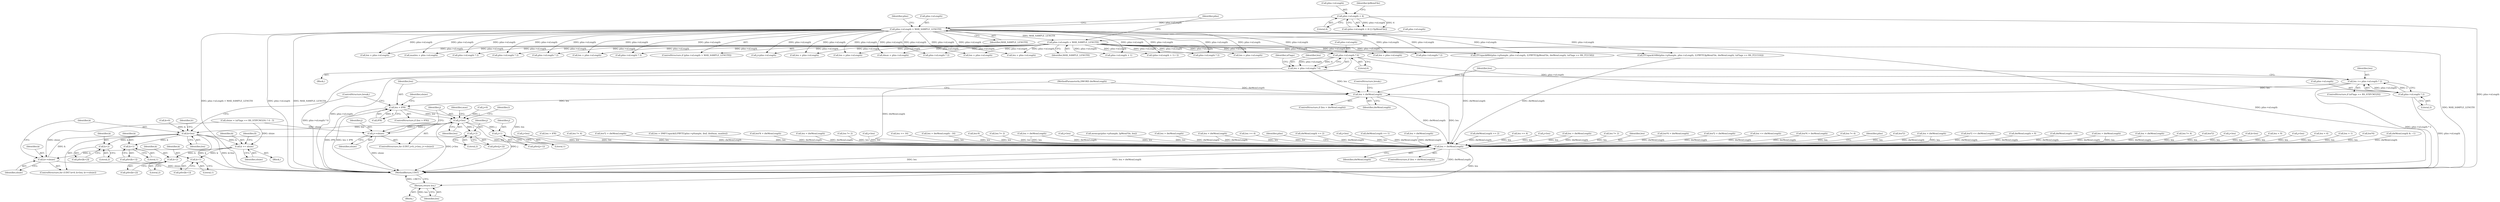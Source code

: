 digraph "0_gstreamer_bc2cdd57d549ab3ba59782e9b395d0cd683fd3ac@pointer" {
"1001698" [label="(Call,pIns->nLength * 6)"];
"1000139" [label="(Call,pIns->nLength = MAX_SAMPLE_LENGTH)"];
"1000134" [label="(Call,pIns->nLength > MAX_SAMPLE_LENGTH)"];
"1000124" [label="(Call,pIns->nLength < 4)"];
"1001696" [label="(Call,len = pIns->nLength * 6)"];
"1001707" [label="(Call,len += pIns->nLength * 2)"];
"1001715" [label="(Call,len > dwMemLength)"];
"1001720" [label="(Call,len > 8*8)"];
"1001756" [label="(Call,j<len)"];
"1001759" [label="(Call,j+=slsize)"];
"1001773" [label="(Call,j+2)"];
"1001779" [label="(Call,j+1)"];
"1001826" [label="(Call,k<len)"];
"1001843" [label="(Call,k+2)"];
"1001849" [label="(Call,k+1)"];
"1001857" [label="(Call,k += slsize)"];
"1001829" [label="(Call,k+=slsize)"];
"1001870" [label="(Call,k+2)"];
"1001876" [label="(Call,k+1)"];
"1002016" [label="(Call,len > dwMemLength)"];
"1002043" [label="(Return,return len;)"];
"1001709" [label="(Call,pIns->nLength * 2)"];
"1001878" [label="(Literal,1)"];
"1001859" [label="(Identifier,slsize)"];
"1000391" [label="(Call,len += 16)"];
"1000308" [label="(Call,len > dwMemLength - 16)"];
"1001862" [label="(Identifier,ll)"];
"1001826" [label="(Call,k<len)"];
"1001845" [label="(Literal,2)"];
"1000197" [label="(Block,)"];
"1001757" [label="(Identifier,j)"];
"1001228" [label="(Call,len-9)"];
"1000836" [label="(Call,len = pIns->nLength)"];
"1000694" [label="(Call,len *= 2)"];
"1001828" [label="(Identifier,len)"];
"1001759" [label="(Call,j+=slsize)"];
"1001830" [label="(Identifier,k)"];
"1002045" [label="(MethodReturn,UINT)"];
"1001871" [label="(Identifier,k)"];
"1001857" [label="(Call,k += slsize)"];
"1000128" [label="(Literal,4)"];
"1000577" [label="(Call,len > dwMemLength)"];
"1000485" [label="(Call,j<len)"];
"1002009" [label="(Call,memcpy(pIns->pSample, lpMemFile, len))"];
"1000741" [label="(Call,len*2 > dwMemLength)"];
"1001719" [label="(ControlStructure,if (len > 8*8))"];
"1001831" [label="(Identifier,slsize)"];
"1000926" [label="(Call,len *= 4)"];
"1001002" [label="(Call,len*2 > dwMemLength)"];
"1001511" [label="(Call,len = DMFUnpack((LPBYTE)pIns->pSample, ibuf, ibufmax, maxlen))"];
"1001780" [label="(Identifier,j)"];
"1000134" [label="(Call,pIns->nLength > MAX_SAMPLE_LENGTH)"];
"1000139" [label="(Call,pIns->nLength = MAX_SAMPLE_LENGTH)"];
"1001093" [label="(Call,len*4 > dwMemLength)"];
"1000206" [label="(Call,len > dwMemLength)"];
"1000809" [label="(Call,len *= 2)"];
"1000277" [label="(Call,j<len)"];
"1000125" [label="(Call,pIns->nLength)"];
"1000620" [label="(Call,pIns->nLength * 2)"];
"1000965" [label="(Call,ITUnpack16Bit(pIns->pSample, pIns->nLength, (LPBYTE)lpMemFile, dwMemLength, (nFlags == RS_IT21516)))"];
"1000513" [label="(Call,len > dwMemLength)"];
"1001835" [label="(Identifier,lr)"];
"1002016" [label="(Call,len > dwMemLength)"];
"1001527" [label="(Call,pIns->nLength * 3)"];
"1001901" [label="(ControlStructure,break;)"];
"1000405" [label="(Call,len > dwMemLength)"];
"1001781" [label="(Literal,1)"];
"1001703" [label="(ControlStructure,if (nFlags == RS_STIPCM32S))"];
"1001847" [label="(Call,pSrc[k+1])"];
"1001320" [label="(Call,len >= 4)"];
"1001771" [label="(Call,pSrc[j+2])"];
"1002018" [label="(Identifier,dwMemLength)"];
"1001841" [label="(Call,pSrc[k+2])"];
"1001366" [label="(Call,j<pIns->nLength)"];
"1002022" [label="(Identifier,pIns)"];
"1000996" [label="(Call,len = pIns->nLength)"];
"1001775" [label="(Literal,2)"];
"1001696" [label="(Call,len = pIns->nLength * 6)"];
"1001709" [label="(Call,pIns->nLength * 2)"];
"1001100" [label="(Call,dwMemLength >> 2)"];
"1000432" [label="(Call,j<len)"];
"1001009" [label="(Call,dwMemLength >> 1)"];
"1001832" [label="(Block,)"];
"1001721" [label="(Identifier,len)"];
"1001756" [label="(Call,j<len)"];
"1001203" [label="(Call,len > dwMemLength)"];
"1001917" [label="(Call,dwMemLength >> 2)"];
"1001478" [label="(Call,len >= 4)"];
"1000227" [label="(Call,j<len)"];
"1000200" [label="(Call,len = pIns->nLength)"];
"1000246" [label="(Call,len = pIns->nLength)"];
"1001851" [label="(Literal,1)"];
"1001714" [label="(ControlStructure,if (len > dwMemLength))"];
"1001823" [label="(Call,k=0)"];
"1001483" [label="(Call,maxlen = pIns->nLength)"];
"1001245" [label="(Call,len > dwMemLength)"];
"1001068" [label="(Call,len *= 2)"];
"1002017" [label="(Identifier,len)"];
"1000143" [label="(Identifier,MAX_SAMPLE_LENGTH)"];
"1001722" [label="(Call,8*8)"];
"1001910" [label="(Call,len*4 > dwMemLength)"];
"1001850" [label="(Identifier,k)"];
"1001716" [label="(Identifier,len)"];
"1001758" [label="(Identifier,len)"];
"1001870" [label="(Call,k+2)"];
"1000105" [label="(MethodParameterIn,DWORD dwMemLength)"];
"1000140" [label="(Call,pIns->nLength)"];
"1000130" [label="(Identifier,lpMemFile)"];
"1000571" [label="(Call,pIns->nLength * 2)"];
"1000463" [label="(Call,len <= dwMemLength)"];
"1000856" [label="(Call,len*4 > dwMemLength)"];
"1000507" [label="(Call,pIns->nLength * 2)"];
"1001876" [label="(Call,k+1)"];
"1000950" [label="(Call,ITUnpack8Bit(pIns->pSample, pIns->nLength, (LPBYTE)lpMemFile, dwMemLength, (nFlags == RS_IT2158)))"];
"1000106" [label="(Block,)"];
"1001988" [label="(Call,len *= 4)"];
"1001702" [label="(Literal,6)"];
"1001858" [label="(Identifier,k)"];
"1001807" [label="(Identifier,max)"];
"1000133" [label="(ControlStructure,if (pIns->nLength > MAX_SAMPLE_LENGTH))"];
"1002044" [label="(Identifier,len)"];
"1000141" [label="(Identifier,pIns)"];
"1002042" [label="(Identifier,pIns)"];
"1000300" [label="(Call,(pIns->nLength + 1) / 2)"];
"1001710" [label="(Call,pIns->nLength)"];
"1001844" [label="(Identifier,k)"];
"1001877" [label="(Identifier,k)"];
"1000457" [label="(Call,pIns->nLength * 2)"];
"1000627" [label="(Call,len*2)"];
"1001542" [label="(Call,len > dwMemLength)"];
"1000626" [label="(Call,len*2 <= dwMemLength)"];
"1001705" [label="(Identifier,nFlags)"];
"1000721" [label="(Call,len = pIns->nLength)"];
"1001829" [label="(Call,k+=slsize)"];
"1001753" [label="(Call,j=0)"];
"1001171" [label="(Call,dwMemLength > 9)"];
"1000310" [label="(Call,dwMemLength - 16)"];
"1001993" [label="(Call,len = pIns->nLength)"];
"1001727" [label="(Call,slsize = (nFlags == RS_STIPCM32S) ? 4 : 3)"];
"1002043" [label="(Return,return len;)"];
"1000252" [label="(Call,len > dwMemLength)"];
"1001751" [label="(ControlStructure,for (UINT j=0; j<len; j+=slsize))"];
"1001999" [label="(Call,len > dwMemLength)"];
"1000146" [label="(Identifier,pIns)"];
"1000399" [label="(Call,pIns->nLength * 2)"];
"1001874" [label="(Call,pSrc[k+1])"];
"1001161" [label="(Call,len *= 4)"];
"1001210" [label="(Call,dmax = pIns->nLength)"];
"1001760" [label="(Identifier,j)"];
"1001872" [label="(Literal,2)"];
"1001239" [label="(Call,pIns->nLength * 2)"];
"1000742" [label="(Call,len*2)"];
"1001699" [label="(Call,pIns->nLength)"];
"1000138" [label="(Identifier,MAX_SAMPLE_LENGTH)"];
"1001773" [label="(Call,j+2)"];
"1000600" [label="(Call,j<len)"];
"1001653" [label="(Call,k<len)"];
"1001698" [label="(Call,pIns->nLength * 6)"];
"1001774" [label="(Identifier,j)"];
"1001087" [label="(Call,len = pIns->nLength)"];
"1001761" [label="(Identifier,slsize)"];
"1001821" [label="(ControlStructure,for (UINT k=0; k<len; k+=slsize))"];
"1001904" [label="(Call,len = pIns->nLength)"];
"1001167" [label="(Call,len = 9)"];
"1000545" [label="(Call,j<len)"];
"1000938" [label="(Call,len < 4)"];
"1001765" [label="(Identifier,l)"];
"1000124" [label="(Call,pIns->nLength < 4)"];
"1000135" [label="(Call,pIns->nLength)"];
"1000123" [label="(Call,(pIns->nLength < 4) || (!lpMemFile))"];
"1001720" [label="(Call,len > 8*8)"];
"1001707" [label="(Call,len += pIns->nLength * 2)"];
"1000522" [label="(Call,len > 1)"];
"1000301" [label="(Call,pIns->nLength + 1)"];
"1001779" [label="(Call,j+1)"];
"1000857" [label="(Call,len*4)"];
"1001715" [label="(Call,len > dwMemLength)"];
"1001827" [label="(Identifier,k)"];
"1002015" [label="(ControlStructure,if (len > dwMemLength))"];
"1001718" [label="(ControlStructure,break;)"];
"1001717" [label="(Identifier,dwMemLength)"];
"1001697" [label="(Identifier,len)"];
"1001777" [label="(Call,pSrc[j+1])"];
"1000518" [label="(Call,dwMemLength & ~1)"];
"1001849" [label="(Call,k+1)"];
"1001295" [label="(Call,j<len)"];
"1001708" [label="(Identifier,len)"];
"1001843" [label="(Call,k+2)"];
"1001547" [label="(Call,len > 4*8)"];
"1001713" [label="(Literal,2)"];
"1001728" [label="(Identifier,slsize)"];
"1001868" [label="(Call,pSrc[k+2])"];
"1001698" -> "1001696"  [label="AST: "];
"1001698" -> "1001702"  [label="CFG: "];
"1001699" -> "1001698"  [label="AST: "];
"1001702" -> "1001698"  [label="AST: "];
"1001696" -> "1001698"  [label="CFG: "];
"1001698" -> "1002045"  [label="DDG: pIns->nLength"];
"1001698" -> "1001696"  [label="DDG: pIns->nLength"];
"1001698" -> "1001696"  [label="DDG: 6"];
"1000139" -> "1001698"  [label="DDG: pIns->nLength"];
"1000134" -> "1001698"  [label="DDG: pIns->nLength"];
"1001698" -> "1001709"  [label="DDG: pIns->nLength"];
"1000139" -> "1000133"  [label="AST: "];
"1000139" -> "1000143"  [label="CFG: "];
"1000140" -> "1000139"  [label="AST: "];
"1000143" -> "1000139"  [label="AST: "];
"1000146" -> "1000139"  [label="CFG: "];
"1000139" -> "1002045"  [label="DDG: pIns->nLength"];
"1000139" -> "1002045"  [label="DDG: MAX_SAMPLE_LENGTH"];
"1000134" -> "1000139"  [label="DDG: MAX_SAMPLE_LENGTH"];
"1000139" -> "1000200"  [label="DDG: pIns->nLength"];
"1000139" -> "1000246"  [label="DDG: pIns->nLength"];
"1000139" -> "1000300"  [label="DDG: pIns->nLength"];
"1000139" -> "1000301"  [label="DDG: pIns->nLength"];
"1000139" -> "1000399"  [label="DDG: pIns->nLength"];
"1000139" -> "1000457"  [label="DDG: pIns->nLength"];
"1000139" -> "1000507"  [label="DDG: pIns->nLength"];
"1000139" -> "1000571"  [label="DDG: pIns->nLength"];
"1000139" -> "1000620"  [label="DDG: pIns->nLength"];
"1000139" -> "1000721"  [label="DDG: pIns->nLength"];
"1000139" -> "1000836"  [label="DDG: pIns->nLength"];
"1000139" -> "1000950"  [label="DDG: pIns->nLength"];
"1000139" -> "1000965"  [label="DDG: pIns->nLength"];
"1000139" -> "1000996"  [label="DDG: pIns->nLength"];
"1000139" -> "1001087"  [label="DDG: pIns->nLength"];
"1000139" -> "1001210"  [label="DDG: pIns->nLength"];
"1000139" -> "1001239"  [label="DDG: pIns->nLength"];
"1000139" -> "1001366"  [label="DDG: pIns->nLength"];
"1000139" -> "1001483"  [label="DDG: pIns->nLength"];
"1000139" -> "1001527"  [label="DDG: pIns->nLength"];
"1000139" -> "1001904"  [label="DDG: pIns->nLength"];
"1000139" -> "1001993"  [label="DDG: pIns->nLength"];
"1000134" -> "1000133"  [label="AST: "];
"1000134" -> "1000138"  [label="CFG: "];
"1000135" -> "1000134"  [label="AST: "];
"1000138" -> "1000134"  [label="AST: "];
"1000141" -> "1000134"  [label="CFG: "];
"1000146" -> "1000134"  [label="CFG: "];
"1000134" -> "1002045"  [label="DDG: pIns->nLength > MAX_SAMPLE_LENGTH"];
"1000134" -> "1002045"  [label="DDG: pIns->nLength"];
"1000134" -> "1002045"  [label="DDG: MAX_SAMPLE_LENGTH"];
"1000124" -> "1000134"  [label="DDG: pIns->nLength"];
"1000134" -> "1000200"  [label="DDG: pIns->nLength"];
"1000134" -> "1000246"  [label="DDG: pIns->nLength"];
"1000134" -> "1000300"  [label="DDG: pIns->nLength"];
"1000134" -> "1000301"  [label="DDG: pIns->nLength"];
"1000134" -> "1000399"  [label="DDG: pIns->nLength"];
"1000134" -> "1000457"  [label="DDG: pIns->nLength"];
"1000134" -> "1000507"  [label="DDG: pIns->nLength"];
"1000134" -> "1000571"  [label="DDG: pIns->nLength"];
"1000134" -> "1000620"  [label="DDG: pIns->nLength"];
"1000134" -> "1000721"  [label="DDG: pIns->nLength"];
"1000134" -> "1000836"  [label="DDG: pIns->nLength"];
"1000134" -> "1000950"  [label="DDG: pIns->nLength"];
"1000134" -> "1000965"  [label="DDG: pIns->nLength"];
"1000134" -> "1000996"  [label="DDG: pIns->nLength"];
"1000134" -> "1001087"  [label="DDG: pIns->nLength"];
"1000134" -> "1001210"  [label="DDG: pIns->nLength"];
"1000134" -> "1001239"  [label="DDG: pIns->nLength"];
"1000134" -> "1001366"  [label="DDG: pIns->nLength"];
"1000134" -> "1001483"  [label="DDG: pIns->nLength"];
"1000134" -> "1001527"  [label="DDG: pIns->nLength"];
"1000134" -> "1001904"  [label="DDG: pIns->nLength"];
"1000134" -> "1001993"  [label="DDG: pIns->nLength"];
"1000124" -> "1000123"  [label="AST: "];
"1000124" -> "1000128"  [label="CFG: "];
"1000125" -> "1000124"  [label="AST: "];
"1000128" -> "1000124"  [label="AST: "];
"1000130" -> "1000124"  [label="CFG: "];
"1000123" -> "1000124"  [label="CFG: "];
"1000124" -> "1002045"  [label="DDG: pIns->nLength"];
"1000124" -> "1000123"  [label="DDG: pIns->nLength"];
"1000124" -> "1000123"  [label="DDG: 4"];
"1001696" -> "1000197"  [label="AST: "];
"1001697" -> "1001696"  [label="AST: "];
"1001705" -> "1001696"  [label="CFG: "];
"1001696" -> "1002045"  [label="DDG: pIns->nLength * 6"];
"1001696" -> "1001707"  [label="DDG: len"];
"1001696" -> "1001715"  [label="DDG: len"];
"1001707" -> "1001703"  [label="AST: "];
"1001707" -> "1001709"  [label="CFG: "];
"1001708" -> "1001707"  [label="AST: "];
"1001709" -> "1001707"  [label="AST: "];
"1001716" -> "1001707"  [label="CFG: "];
"1001707" -> "1002045"  [label="DDG: pIns->nLength * 2"];
"1001709" -> "1001707"  [label="DDG: pIns->nLength"];
"1001709" -> "1001707"  [label="DDG: 2"];
"1001707" -> "1001715"  [label="DDG: len"];
"1001715" -> "1001714"  [label="AST: "];
"1001715" -> "1001717"  [label="CFG: "];
"1001716" -> "1001715"  [label="AST: "];
"1001717" -> "1001715"  [label="AST: "];
"1001718" -> "1001715"  [label="CFG: "];
"1001721" -> "1001715"  [label="CFG: "];
"1000105" -> "1001715"  [label="DDG: dwMemLength"];
"1001715" -> "1001720"  [label="DDG: len"];
"1001715" -> "1002016"  [label="DDG: len"];
"1001715" -> "1002016"  [label="DDG: dwMemLength"];
"1001720" -> "1001719"  [label="AST: "];
"1001720" -> "1001722"  [label="CFG: "];
"1001721" -> "1001720"  [label="AST: "];
"1001722" -> "1001720"  [label="AST: "];
"1001728" -> "1001720"  [label="CFG: "];
"1001901" -> "1001720"  [label="CFG: "];
"1001720" -> "1002045"  [label="DDG: 8*8"];
"1001720" -> "1002045"  [label="DDG: len > 8*8"];
"1001722" -> "1001720"  [label="DDG: 8"];
"1001720" -> "1001756"  [label="DDG: len"];
"1001720" -> "1002016"  [label="DDG: len"];
"1001756" -> "1001751"  [label="AST: "];
"1001756" -> "1001758"  [label="CFG: "];
"1001757" -> "1001756"  [label="AST: "];
"1001758" -> "1001756"  [label="AST: "];
"1001765" -> "1001756"  [label="CFG: "];
"1001807" -> "1001756"  [label="CFG: "];
"1001756" -> "1002045"  [label="DDG: j<len"];
"1001756" -> "1002045"  [label="DDG: j"];
"1001759" -> "1001756"  [label="DDG: j"];
"1001753" -> "1001756"  [label="DDG: j"];
"1001756" -> "1001759"  [label="DDG: j"];
"1001756" -> "1001773"  [label="DDG: j"];
"1001756" -> "1001779"  [label="DDG: j"];
"1001756" -> "1001826"  [label="DDG: len"];
"1001759" -> "1001751"  [label="AST: "];
"1001759" -> "1001761"  [label="CFG: "];
"1001760" -> "1001759"  [label="AST: "];
"1001761" -> "1001759"  [label="AST: "];
"1001757" -> "1001759"  [label="CFG: "];
"1001759" -> "1002045"  [label="DDG: slsize"];
"1001727" -> "1001759"  [label="DDG: slsize"];
"1001773" -> "1001771"  [label="AST: "];
"1001773" -> "1001775"  [label="CFG: "];
"1001774" -> "1001773"  [label="AST: "];
"1001775" -> "1001773"  [label="AST: "];
"1001771" -> "1001773"  [label="CFG: "];
"1001779" -> "1001777"  [label="AST: "];
"1001779" -> "1001781"  [label="CFG: "];
"1001780" -> "1001779"  [label="AST: "];
"1001781" -> "1001779"  [label="AST: "];
"1001777" -> "1001779"  [label="CFG: "];
"1001826" -> "1001821"  [label="AST: "];
"1001826" -> "1001828"  [label="CFG: "];
"1001827" -> "1001826"  [label="AST: "];
"1001828" -> "1001826"  [label="AST: "];
"1001835" -> "1001826"  [label="CFG: "];
"1001901" -> "1001826"  [label="CFG: "];
"1001826" -> "1002045"  [label="DDG: k<len"];
"1001826" -> "1002045"  [label="DDG: k"];
"1001829" -> "1001826"  [label="DDG: k"];
"1001823" -> "1001826"  [label="DDG: k"];
"1001826" -> "1001843"  [label="DDG: k"];
"1001826" -> "1001849"  [label="DDG: k"];
"1001826" -> "1001857"  [label="DDG: k"];
"1001826" -> "1002016"  [label="DDG: len"];
"1001843" -> "1001841"  [label="AST: "];
"1001843" -> "1001845"  [label="CFG: "];
"1001844" -> "1001843"  [label="AST: "];
"1001845" -> "1001843"  [label="AST: "];
"1001841" -> "1001843"  [label="CFG: "];
"1001849" -> "1001847"  [label="AST: "];
"1001849" -> "1001851"  [label="CFG: "];
"1001850" -> "1001849"  [label="AST: "];
"1001851" -> "1001849"  [label="AST: "];
"1001847" -> "1001849"  [label="CFG: "];
"1001857" -> "1001832"  [label="AST: "];
"1001857" -> "1001859"  [label="CFG: "];
"1001858" -> "1001857"  [label="AST: "];
"1001859" -> "1001857"  [label="AST: "];
"1001862" -> "1001857"  [label="CFG: "];
"1001857" -> "1001829"  [label="DDG: k"];
"1001727" -> "1001857"  [label="DDG: slsize"];
"1001857" -> "1001870"  [label="DDG: k"];
"1001857" -> "1001876"  [label="DDG: k"];
"1001829" -> "1001821"  [label="AST: "];
"1001829" -> "1001831"  [label="CFG: "];
"1001830" -> "1001829"  [label="AST: "];
"1001831" -> "1001829"  [label="AST: "];
"1001827" -> "1001829"  [label="CFG: "];
"1001829" -> "1002045"  [label="DDG: slsize"];
"1001727" -> "1001829"  [label="DDG: slsize"];
"1001870" -> "1001868"  [label="AST: "];
"1001870" -> "1001872"  [label="CFG: "];
"1001871" -> "1001870"  [label="AST: "];
"1001872" -> "1001870"  [label="AST: "];
"1001868" -> "1001870"  [label="CFG: "];
"1001876" -> "1001874"  [label="AST: "];
"1001876" -> "1001878"  [label="CFG: "];
"1001877" -> "1001876"  [label="AST: "];
"1001878" -> "1001876"  [label="AST: "];
"1001874" -> "1001876"  [label="CFG: "];
"1002016" -> "1002015"  [label="AST: "];
"1002016" -> "1002018"  [label="CFG: "];
"1002017" -> "1002016"  [label="AST: "];
"1002018" -> "1002016"  [label="AST: "];
"1002022" -> "1002016"  [label="CFG: "];
"1002042" -> "1002016"  [label="CFG: "];
"1002016" -> "1002045"  [label="DDG: dwMemLength"];
"1002016" -> "1002045"  [label="DDG: len"];
"1002016" -> "1002045"  [label="DDG: len > dwMemLength"];
"1000308" -> "1002016"  [label="DDG: len"];
"1001511" -> "1002016"  [label="DDG: len"];
"1001245" -> "1002016"  [label="DDG: len"];
"1001245" -> "1002016"  [label="DDG: dwMemLength"];
"1000577" -> "1002016"  [label="DDG: len"];
"1000577" -> "1002016"  [label="DDG: dwMemLength"];
"1001167" -> "1002016"  [label="DDG: len"];
"1000405" -> "1002016"  [label="DDG: len"];
"1000405" -> "1002016"  [label="DDG: dwMemLength"];
"1001161" -> "1002016"  [label="DDG: len"];
"1001295" -> "1002016"  [label="DDG: len"];
"1000857" -> "1002016"  [label="DDG: len"];
"1000809" -> "1002016"  [label="DDG: len"];
"1000938" -> "1002016"  [label="DDG: len"];
"1001988" -> "1002016"  [label="DDG: len"];
"1000694" -> "1002016"  [label="DDG: len"];
"1000252" -> "1002016"  [label="DDG: len"];
"1000252" -> "1002016"  [label="DDG: dwMemLength"];
"1001228" -> "1002016"  [label="DDG: len"];
"1000391" -> "1002016"  [label="DDG: len"];
"1000600" -> "1002016"  [label="DDG: len"];
"1001542" -> "1002016"  [label="DDG: len"];
"1001542" -> "1002016"  [label="DDG: dwMemLength"];
"1001320" -> "1002016"  [label="DDG: len"];
"1000926" -> "1002016"  [label="DDG: len"];
"1000432" -> "1002016"  [label="DDG: len"];
"1000227" -> "1002016"  [label="DDG: len"];
"1000627" -> "1002016"  [label="DDG: len"];
"1001068" -> "1002016"  [label="DDG: len"];
"1000742" -> "1002016"  [label="DDG: len"];
"1001478" -> "1002016"  [label="DDG: len"];
"1002009" -> "1002016"  [label="DDG: len"];
"1001653" -> "1002016"  [label="DDG: len"];
"1000522" -> "1002016"  [label="DDG: len"];
"1000545" -> "1002016"  [label="DDG: len"];
"1000485" -> "1002016"  [label="DDG: len"];
"1001547" -> "1002016"  [label="DDG: len"];
"1000277" -> "1002016"  [label="DDG: len"];
"1001203" -> "1002016"  [label="DDG: dwMemLength"];
"1000463" -> "1002016"  [label="DDG: dwMemLength"];
"1000513" -> "1002016"  [label="DDG: dwMemLength"];
"1000856" -> "1002016"  [label="DDG: dwMemLength"];
"1000206" -> "1002016"  [label="DDG: dwMemLength"];
"1001100" -> "1002016"  [label="DDG: dwMemLength"];
"1000626" -> "1002016"  [label="DDG: dwMemLength"];
"1001171" -> "1002016"  [label="DDG: dwMemLength"];
"1001093" -> "1002016"  [label="DDG: dwMemLength"];
"1001917" -> "1002016"  [label="DDG: dwMemLength"];
"1001999" -> "1002016"  [label="DDG: dwMemLength"];
"1000310" -> "1002016"  [label="DDG: dwMemLength"];
"1000741" -> "1002016"  [label="DDG: dwMemLength"];
"1000965" -> "1002016"  [label="DDG: dwMemLength"];
"1000518" -> "1002016"  [label="DDG: dwMemLength"];
"1001910" -> "1002016"  [label="DDG: dwMemLength"];
"1000950" -> "1002016"  [label="DDG: dwMemLength"];
"1001002" -> "1002016"  [label="DDG: dwMemLength"];
"1001009" -> "1002016"  [label="DDG: dwMemLength"];
"1000105" -> "1002016"  [label="DDG: dwMemLength"];
"1002016" -> "1002043"  [label="DDG: len"];
"1002043" -> "1000106"  [label="AST: "];
"1002043" -> "1002044"  [label="CFG: "];
"1002044" -> "1002043"  [label="AST: "];
"1002045" -> "1002043"  [label="CFG: "];
"1002043" -> "1002045"  [label="DDG: <RET>"];
"1002044" -> "1002043"  [label="DDG: len"];
"1001709" -> "1001713"  [label="CFG: "];
"1001710" -> "1001709"  [label="AST: "];
"1001713" -> "1001709"  [label="AST: "];
"1001709" -> "1002045"  [label="DDG: pIns->nLength"];
}
